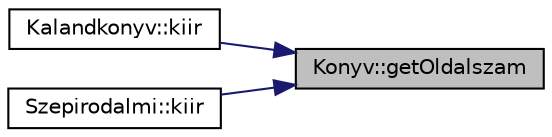 digraph "Konyv::getOldalszam"
{
 // LATEX_PDF_SIZE
  edge [fontname="Helvetica",fontsize="10",labelfontname="Helvetica",labelfontsize="10"];
  node [fontname="Helvetica",fontsize="10",shape=record];
  rankdir="RL";
  Node1 [label="Konyv::getOldalszam",height=0.2,width=0.4,color="black", fillcolor="grey75", style="filled", fontcolor="black",tooltip="Getter függvény a könyv oldalainak számához."];
  Node1 -> Node2 [dir="back",color="midnightblue",fontsize="10",style="solid",fontname="Helvetica"];
  Node2 [label="Kalandkonyv::kiir",height=0.2,width=0.4,color="black", fillcolor="white", style="filled",URL="$class_kalandkonyv.html#a9980d266a73420f3558f16bed0db0d34",tooltip="Kiírja a könyv adatait."];
  Node1 -> Node3 [dir="back",color="midnightblue",fontsize="10",style="solid",fontname="Helvetica"];
  Node3 [label="Szepirodalmi::kiir",height=0.2,width=0.4,color="black", fillcolor="white", style="filled",URL="$class_szepirodalmi.html#a795453f69e9cfa9787677c0ea18fa126",tooltip="Kiírja a könyv adatait."];
}
